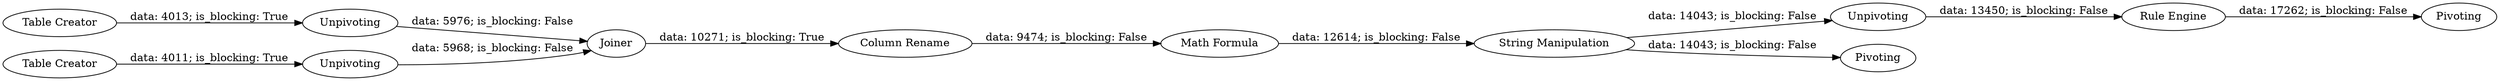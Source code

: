 digraph {
	"1242214959584923747_13" [label=Unpivoting]
	"1242214959584923747_16" [label=Unpivoting]
	"1242214959584923747_19" [label=Pivoting]
	"1242214959584923747_4" [label=Joiner]
	"1242214959584923747_17" [label="Column Rename"]
	"1242214959584923747_12" [label=Unpivoting]
	"1242214959584923747_5" [label="Table Creator"]
	"1242214959584923747_7" [label="Math Formula"]
	"1242214959584923747_14" [label="String Manipulation"]
	"1242214959584923747_18" [label="Rule Engine"]
	"1242214959584923747_15" [label=Pivoting]
	"1242214959584923747_6" [label="Table Creator"]
	"1242214959584923747_18" -> "1242214959584923747_19" [label="data: 17262; is_blocking: False"]
	"1242214959584923747_5" -> "1242214959584923747_12" [label="data: 4013; is_blocking: True"]
	"1242214959584923747_17" -> "1242214959584923747_7" [label="data: 9474; is_blocking: False"]
	"1242214959584923747_12" -> "1242214959584923747_4" [label="data: 5976; is_blocking: False"]
	"1242214959584923747_14" -> "1242214959584923747_16" [label="data: 14043; is_blocking: False"]
	"1242214959584923747_6" -> "1242214959584923747_13" [label="data: 4011; is_blocking: True"]
	"1242214959584923747_16" -> "1242214959584923747_18" [label="data: 13450; is_blocking: False"]
	"1242214959584923747_14" -> "1242214959584923747_15" [label="data: 14043; is_blocking: False"]
	"1242214959584923747_7" -> "1242214959584923747_14" [label="data: 12614; is_blocking: False"]
	"1242214959584923747_4" -> "1242214959584923747_17" [label="data: 10271; is_blocking: True"]
	"1242214959584923747_13" -> "1242214959584923747_4" [label="data: 5968; is_blocking: False"]
	rankdir=LR
}
